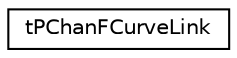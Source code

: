 digraph G
{
  edge [fontname="Helvetica",fontsize="10",labelfontname="Helvetica",labelfontsize="10"];
  node [fontname="Helvetica",fontsize="10",shape=record];
  rankdir=LR;
  Node1 [label="tPChanFCurveLink",height=0.2,width=0.4,color="black", fillcolor="white", style="filled",URL="$d0/d5c/structtPChanFCurveLink.html"];
}
